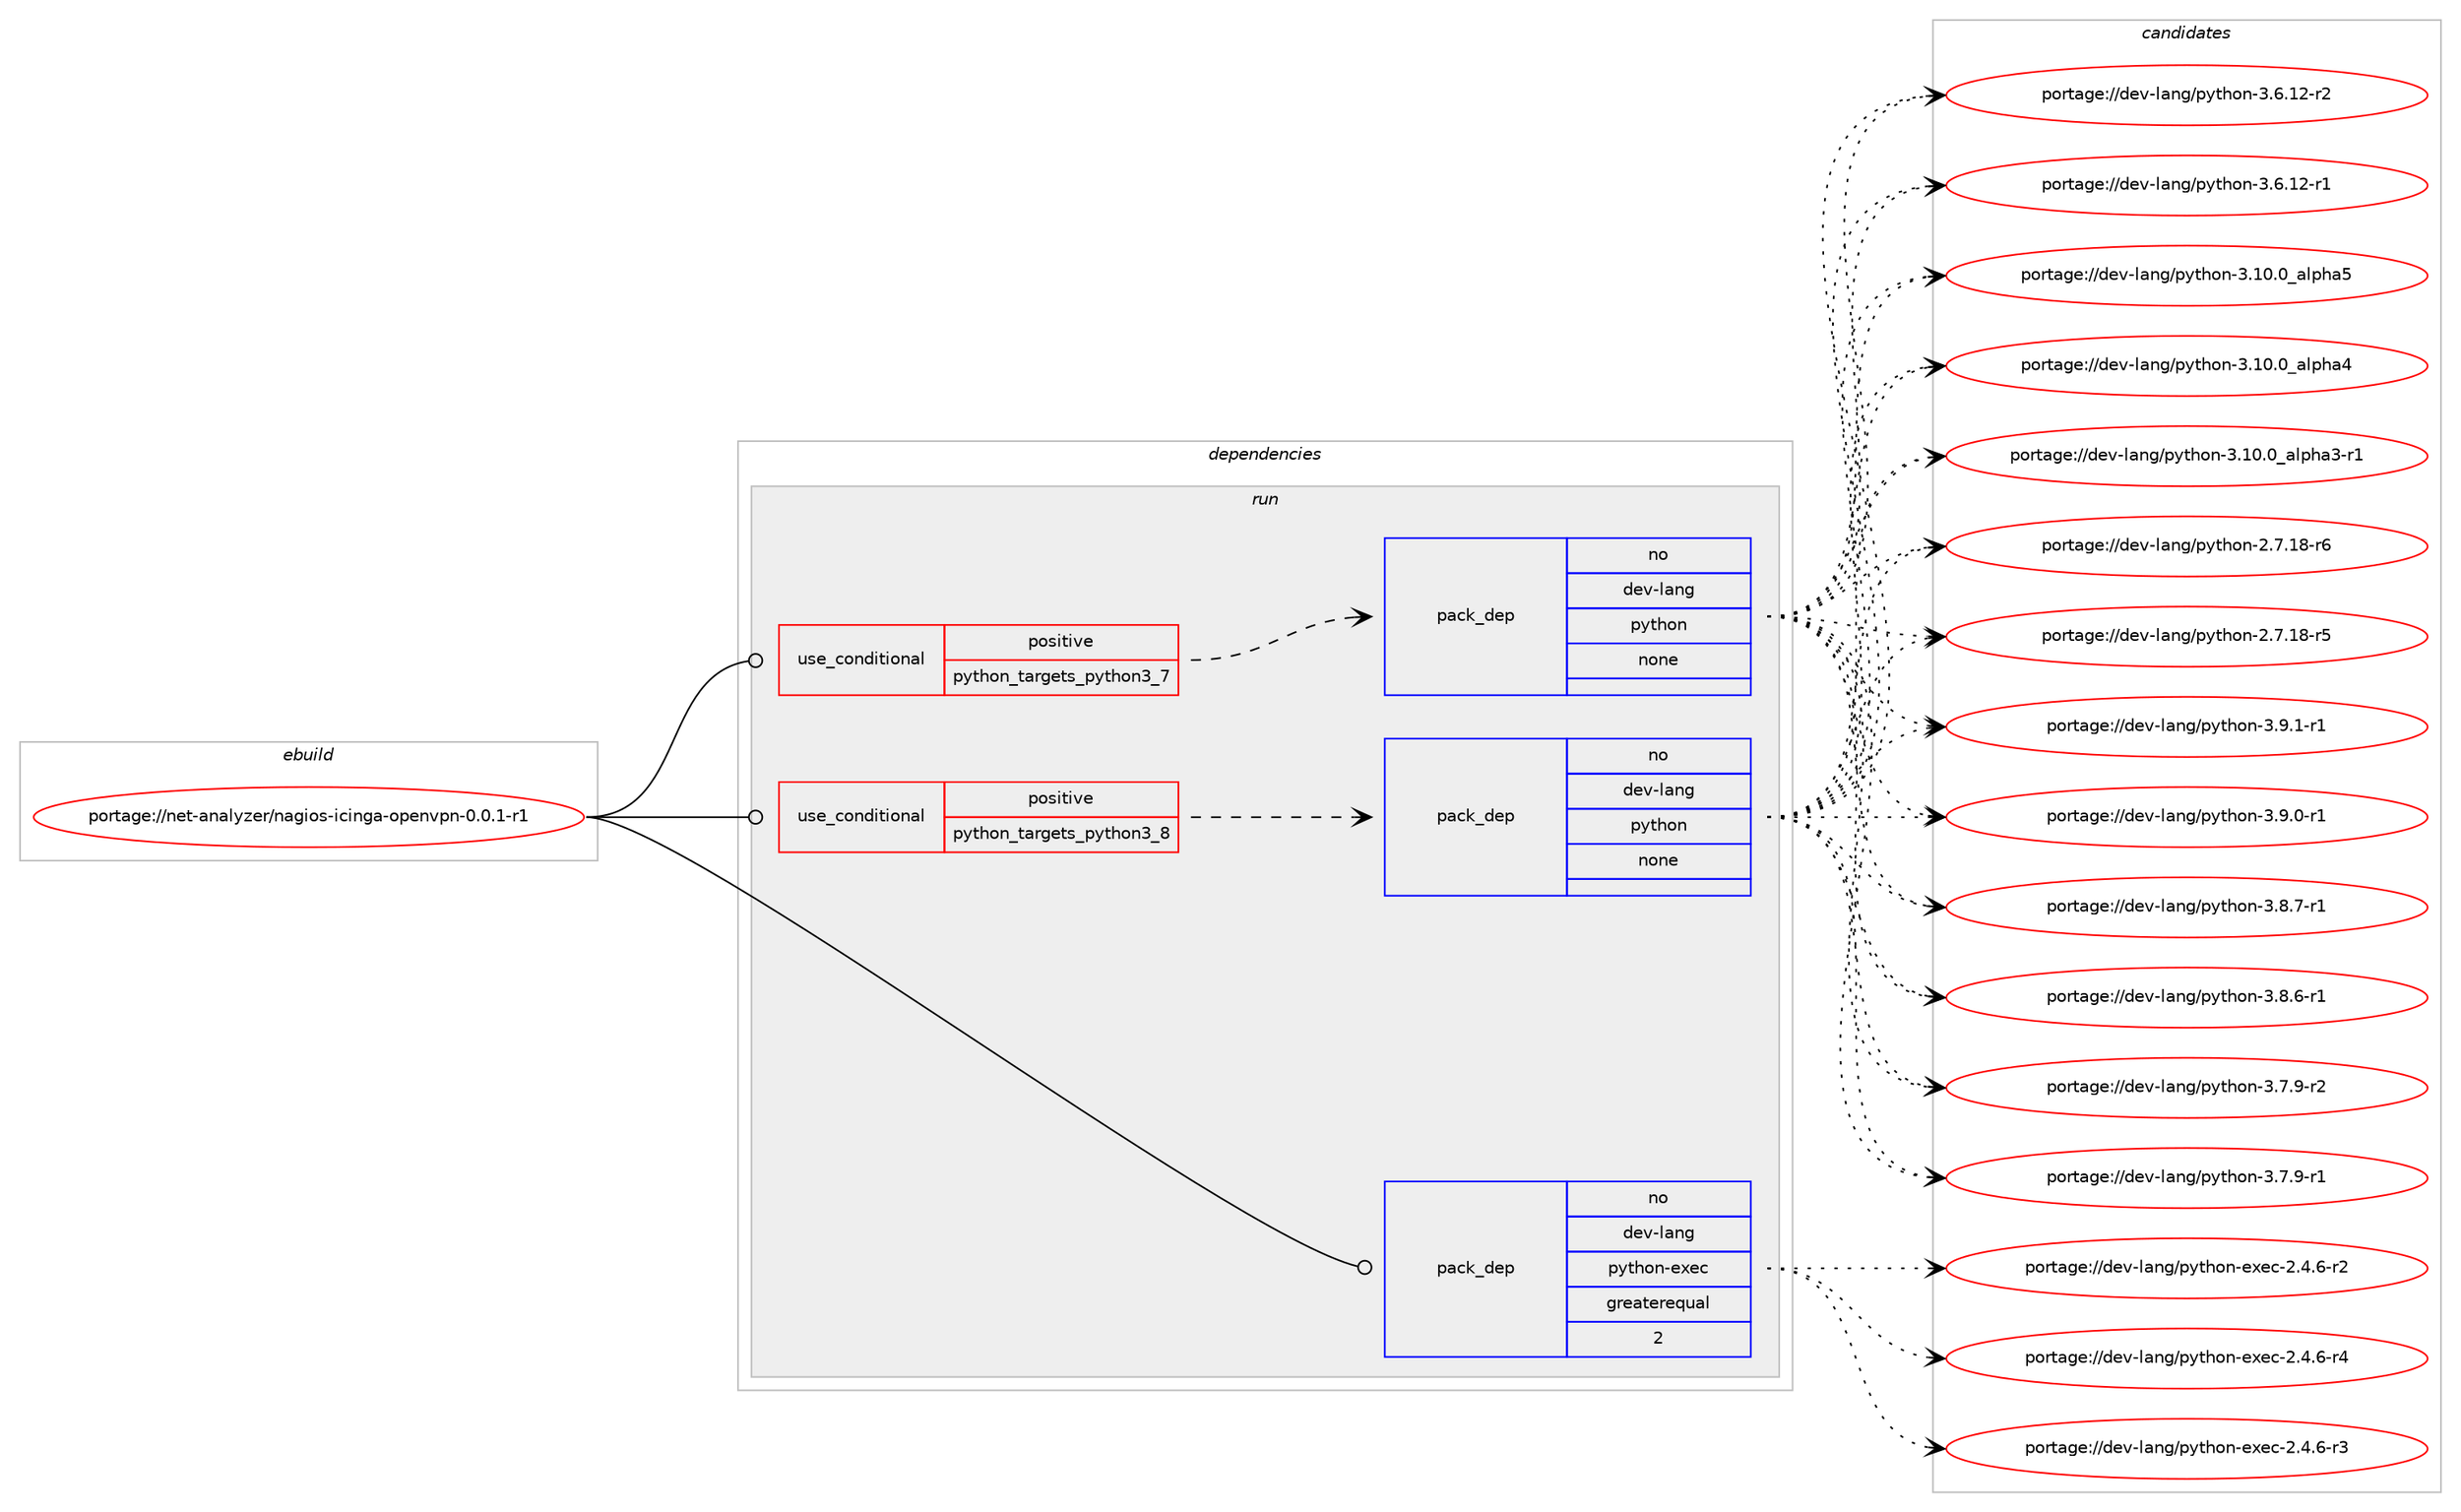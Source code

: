 digraph prolog {

# *************
# Graph options
# *************

newrank=true;
concentrate=true;
compound=true;
graph [rankdir=LR,fontname=Helvetica,fontsize=10,ranksep=1.5];#, ranksep=2.5, nodesep=0.2];
edge  [arrowhead=vee];
node  [fontname=Helvetica,fontsize=10];

# **********
# The ebuild
# **********

subgraph cluster_leftcol {
color=gray;
rank=same;
label=<<i>ebuild</i>>;
id [label="portage://net-analyzer/nagios-icinga-openvpn-0.0.1-r1", color=red, width=4, href="../net-analyzer/nagios-icinga-openvpn-0.0.1-r1.svg"];
}

# ****************
# The dependencies
# ****************

subgraph cluster_midcol {
color=gray;
label=<<i>dependencies</i>>;
subgraph cluster_compile {
fillcolor="#eeeeee";
style=filled;
label=<<i>compile</i>>;
}
subgraph cluster_compileandrun {
fillcolor="#eeeeee";
style=filled;
label=<<i>compile and run</i>>;
}
subgraph cluster_run {
fillcolor="#eeeeee";
style=filled;
label=<<i>run</i>>;
subgraph cond9949 {
dependency32108 [label=<<TABLE BORDER="0" CELLBORDER="1" CELLSPACING="0" CELLPADDING="4"><TR><TD ROWSPAN="3" CELLPADDING="10">use_conditional</TD></TR><TR><TD>positive</TD></TR><TR><TD>python_targets_python3_7</TD></TR></TABLE>>, shape=none, color=red];
subgraph pack21888 {
dependency32109 [label=<<TABLE BORDER="0" CELLBORDER="1" CELLSPACING="0" CELLPADDING="4" WIDTH="220"><TR><TD ROWSPAN="6" CELLPADDING="30">pack_dep</TD></TR><TR><TD WIDTH="110">no</TD></TR><TR><TD>dev-lang</TD></TR><TR><TD>python</TD></TR><TR><TD>none</TD></TR><TR><TD></TD></TR></TABLE>>, shape=none, color=blue];
}
dependency32108:e -> dependency32109:w [weight=20,style="dashed",arrowhead="vee"];
}
id:e -> dependency32108:w [weight=20,style="solid",arrowhead="odot"];
subgraph cond9950 {
dependency32110 [label=<<TABLE BORDER="0" CELLBORDER="1" CELLSPACING="0" CELLPADDING="4"><TR><TD ROWSPAN="3" CELLPADDING="10">use_conditional</TD></TR><TR><TD>positive</TD></TR><TR><TD>python_targets_python3_8</TD></TR></TABLE>>, shape=none, color=red];
subgraph pack21889 {
dependency32111 [label=<<TABLE BORDER="0" CELLBORDER="1" CELLSPACING="0" CELLPADDING="4" WIDTH="220"><TR><TD ROWSPAN="6" CELLPADDING="30">pack_dep</TD></TR><TR><TD WIDTH="110">no</TD></TR><TR><TD>dev-lang</TD></TR><TR><TD>python</TD></TR><TR><TD>none</TD></TR><TR><TD></TD></TR></TABLE>>, shape=none, color=blue];
}
dependency32110:e -> dependency32111:w [weight=20,style="dashed",arrowhead="vee"];
}
id:e -> dependency32110:w [weight=20,style="solid",arrowhead="odot"];
subgraph pack21890 {
dependency32112 [label=<<TABLE BORDER="0" CELLBORDER="1" CELLSPACING="0" CELLPADDING="4" WIDTH="220"><TR><TD ROWSPAN="6" CELLPADDING="30">pack_dep</TD></TR><TR><TD WIDTH="110">no</TD></TR><TR><TD>dev-lang</TD></TR><TR><TD>python-exec</TD></TR><TR><TD>greaterequal</TD></TR><TR><TD>2</TD></TR></TABLE>>, shape=none, color=blue];
}
id:e -> dependency32112:w [weight=20,style="solid",arrowhead="odot"];
}
}

# **************
# The candidates
# **************

subgraph cluster_choices {
rank=same;
color=gray;
label=<<i>candidates</i>>;

subgraph choice21888 {
color=black;
nodesep=1;
choice1001011184510897110103471121211161041111104551465746494511449 [label="portage://dev-lang/python-3.9.1-r1", color=red, width=4,href="../dev-lang/python-3.9.1-r1.svg"];
choice1001011184510897110103471121211161041111104551465746484511449 [label="portage://dev-lang/python-3.9.0-r1", color=red, width=4,href="../dev-lang/python-3.9.0-r1.svg"];
choice1001011184510897110103471121211161041111104551465646554511449 [label="portage://dev-lang/python-3.8.7-r1", color=red, width=4,href="../dev-lang/python-3.8.7-r1.svg"];
choice1001011184510897110103471121211161041111104551465646544511449 [label="portage://dev-lang/python-3.8.6-r1", color=red, width=4,href="../dev-lang/python-3.8.6-r1.svg"];
choice1001011184510897110103471121211161041111104551465546574511450 [label="portage://dev-lang/python-3.7.9-r2", color=red, width=4,href="../dev-lang/python-3.7.9-r2.svg"];
choice1001011184510897110103471121211161041111104551465546574511449 [label="portage://dev-lang/python-3.7.9-r1", color=red, width=4,href="../dev-lang/python-3.7.9-r1.svg"];
choice100101118451089711010347112121116104111110455146544649504511450 [label="portage://dev-lang/python-3.6.12-r2", color=red, width=4,href="../dev-lang/python-3.6.12-r2.svg"];
choice100101118451089711010347112121116104111110455146544649504511449 [label="portage://dev-lang/python-3.6.12-r1", color=red, width=4,href="../dev-lang/python-3.6.12-r1.svg"];
choice1001011184510897110103471121211161041111104551464948464895971081121049753 [label="portage://dev-lang/python-3.10.0_alpha5", color=red, width=4,href="../dev-lang/python-3.10.0_alpha5.svg"];
choice1001011184510897110103471121211161041111104551464948464895971081121049752 [label="portage://dev-lang/python-3.10.0_alpha4", color=red, width=4,href="../dev-lang/python-3.10.0_alpha4.svg"];
choice10010111845108971101034711212111610411111045514649484648959710811210497514511449 [label="portage://dev-lang/python-3.10.0_alpha3-r1", color=red, width=4,href="../dev-lang/python-3.10.0_alpha3-r1.svg"];
choice100101118451089711010347112121116104111110455046554649564511454 [label="portage://dev-lang/python-2.7.18-r6", color=red, width=4,href="../dev-lang/python-2.7.18-r6.svg"];
choice100101118451089711010347112121116104111110455046554649564511453 [label="portage://dev-lang/python-2.7.18-r5", color=red, width=4,href="../dev-lang/python-2.7.18-r5.svg"];
dependency32109:e -> choice1001011184510897110103471121211161041111104551465746494511449:w [style=dotted,weight="100"];
dependency32109:e -> choice1001011184510897110103471121211161041111104551465746484511449:w [style=dotted,weight="100"];
dependency32109:e -> choice1001011184510897110103471121211161041111104551465646554511449:w [style=dotted,weight="100"];
dependency32109:e -> choice1001011184510897110103471121211161041111104551465646544511449:w [style=dotted,weight="100"];
dependency32109:e -> choice1001011184510897110103471121211161041111104551465546574511450:w [style=dotted,weight="100"];
dependency32109:e -> choice1001011184510897110103471121211161041111104551465546574511449:w [style=dotted,weight="100"];
dependency32109:e -> choice100101118451089711010347112121116104111110455146544649504511450:w [style=dotted,weight="100"];
dependency32109:e -> choice100101118451089711010347112121116104111110455146544649504511449:w [style=dotted,weight="100"];
dependency32109:e -> choice1001011184510897110103471121211161041111104551464948464895971081121049753:w [style=dotted,weight="100"];
dependency32109:e -> choice1001011184510897110103471121211161041111104551464948464895971081121049752:w [style=dotted,weight="100"];
dependency32109:e -> choice10010111845108971101034711212111610411111045514649484648959710811210497514511449:w [style=dotted,weight="100"];
dependency32109:e -> choice100101118451089711010347112121116104111110455046554649564511454:w [style=dotted,weight="100"];
dependency32109:e -> choice100101118451089711010347112121116104111110455046554649564511453:w [style=dotted,weight="100"];
}
subgraph choice21889 {
color=black;
nodesep=1;
choice1001011184510897110103471121211161041111104551465746494511449 [label="portage://dev-lang/python-3.9.1-r1", color=red, width=4,href="../dev-lang/python-3.9.1-r1.svg"];
choice1001011184510897110103471121211161041111104551465746484511449 [label="portage://dev-lang/python-3.9.0-r1", color=red, width=4,href="../dev-lang/python-3.9.0-r1.svg"];
choice1001011184510897110103471121211161041111104551465646554511449 [label="portage://dev-lang/python-3.8.7-r1", color=red, width=4,href="../dev-lang/python-3.8.7-r1.svg"];
choice1001011184510897110103471121211161041111104551465646544511449 [label="portage://dev-lang/python-3.8.6-r1", color=red, width=4,href="../dev-lang/python-3.8.6-r1.svg"];
choice1001011184510897110103471121211161041111104551465546574511450 [label="portage://dev-lang/python-3.7.9-r2", color=red, width=4,href="../dev-lang/python-3.7.9-r2.svg"];
choice1001011184510897110103471121211161041111104551465546574511449 [label="portage://dev-lang/python-3.7.9-r1", color=red, width=4,href="../dev-lang/python-3.7.9-r1.svg"];
choice100101118451089711010347112121116104111110455146544649504511450 [label="portage://dev-lang/python-3.6.12-r2", color=red, width=4,href="../dev-lang/python-3.6.12-r2.svg"];
choice100101118451089711010347112121116104111110455146544649504511449 [label="portage://dev-lang/python-3.6.12-r1", color=red, width=4,href="../dev-lang/python-3.6.12-r1.svg"];
choice1001011184510897110103471121211161041111104551464948464895971081121049753 [label="portage://dev-lang/python-3.10.0_alpha5", color=red, width=4,href="../dev-lang/python-3.10.0_alpha5.svg"];
choice1001011184510897110103471121211161041111104551464948464895971081121049752 [label="portage://dev-lang/python-3.10.0_alpha4", color=red, width=4,href="../dev-lang/python-3.10.0_alpha4.svg"];
choice10010111845108971101034711212111610411111045514649484648959710811210497514511449 [label="portage://dev-lang/python-3.10.0_alpha3-r1", color=red, width=4,href="../dev-lang/python-3.10.0_alpha3-r1.svg"];
choice100101118451089711010347112121116104111110455046554649564511454 [label="portage://dev-lang/python-2.7.18-r6", color=red, width=4,href="../dev-lang/python-2.7.18-r6.svg"];
choice100101118451089711010347112121116104111110455046554649564511453 [label="portage://dev-lang/python-2.7.18-r5", color=red, width=4,href="../dev-lang/python-2.7.18-r5.svg"];
dependency32111:e -> choice1001011184510897110103471121211161041111104551465746494511449:w [style=dotted,weight="100"];
dependency32111:e -> choice1001011184510897110103471121211161041111104551465746484511449:w [style=dotted,weight="100"];
dependency32111:e -> choice1001011184510897110103471121211161041111104551465646554511449:w [style=dotted,weight="100"];
dependency32111:e -> choice1001011184510897110103471121211161041111104551465646544511449:w [style=dotted,weight="100"];
dependency32111:e -> choice1001011184510897110103471121211161041111104551465546574511450:w [style=dotted,weight="100"];
dependency32111:e -> choice1001011184510897110103471121211161041111104551465546574511449:w [style=dotted,weight="100"];
dependency32111:e -> choice100101118451089711010347112121116104111110455146544649504511450:w [style=dotted,weight="100"];
dependency32111:e -> choice100101118451089711010347112121116104111110455146544649504511449:w [style=dotted,weight="100"];
dependency32111:e -> choice1001011184510897110103471121211161041111104551464948464895971081121049753:w [style=dotted,weight="100"];
dependency32111:e -> choice1001011184510897110103471121211161041111104551464948464895971081121049752:w [style=dotted,weight="100"];
dependency32111:e -> choice10010111845108971101034711212111610411111045514649484648959710811210497514511449:w [style=dotted,weight="100"];
dependency32111:e -> choice100101118451089711010347112121116104111110455046554649564511454:w [style=dotted,weight="100"];
dependency32111:e -> choice100101118451089711010347112121116104111110455046554649564511453:w [style=dotted,weight="100"];
}
subgraph choice21890 {
color=black;
nodesep=1;
choice10010111845108971101034711212111610411111045101120101994550465246544511452 [label="portage://dev-lang/python-exec-2.4.6-r4", color=red, width=4,href="../dev-lang/python-exec-2.4.6-r4.svg"];
choice10010111845108971101034711212111610411111045101120101994550465246544511451 [label="portage://dev-lang/python-exec-2.4.6-r3", color=red, width=4,href="../dev-lang/python-exec-2.4.6-r3.svg"];
choice10010111845108971101034711212111610411111045101120101994550465246544511450 [label="portage://dev-lang/python-exec-2.4.6-r2", color=red, width=4,href="../dev-lang/python-exec-2.4.6-r2.svg"];
dependency32112:e -> choice10010111845108971101034711212111610411111045101120101994550465246544511452:w [style=dotted,weight="100"];
dependency32112:e -> choice10010111845108971101034711212111610411111045101120101994550465246544511451:w [style=dotted,weight="100"];
dependency32112:e -> choice10010111845108971101034711212111610411111045101120101994550465246544511450:w [style=dotted,weight="100"];
}
}

}
